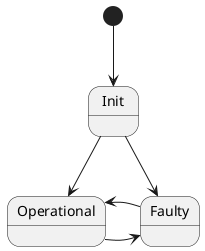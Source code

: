 @startuml
[*] --> Init

Init --> Operational
Operational -> Faulty
Faulty  -> Operational
Init --> Faulty
@enduml
